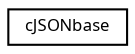 digraph "Graphical Class Hierarchy"
{
  edge [fontname="Sans",fontsize="8",labelfontname="Sans",labelfontsize="8"];
  node [fontname="Sans",fontsize="8",shape=record];
  rankdir="LR";
  Node1 [label="cJSONbase",height=0.2,width=0.4,color="black", fillcolor="white", style="filled",URL="$classc_j_s_o_nbase.html"];
}
